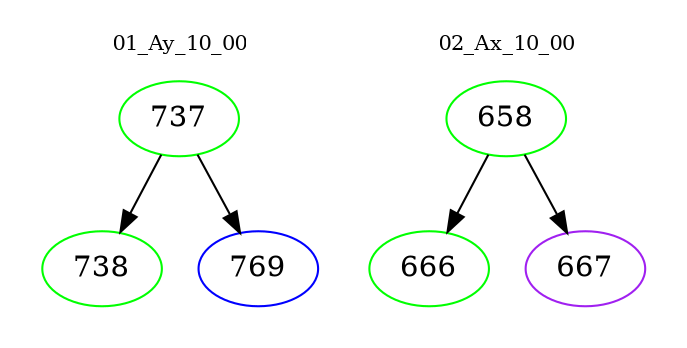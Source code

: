 digraph{
subgraph cluster_0 {
color = white
label = "01_Ay_10_00";
fontsize=10;
T0_737 [label="737", color="green"]
T0_737 -> T0_738 [color="black"]
T0_738 [label="738", color="green"]
T0_737 -> T0_769 [color="black"]
T0_769 [label="769", color="blue"]
}
subgraph cluster_1 {
color = white
label = "02_Ax_10_00";
fontsize=10;
T1_658 [label="658", color="green"]
T1_658 -> T1_666 [color="black"]
T1_666 [label="666", color="green"]
T1_658 -> T1_667 [color="black"]
T1_667 [label="667", color="purple"]
}
}
